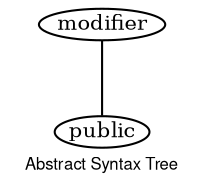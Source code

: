 // dot -Tps out.dot -o out.ps

graph "Abstract Syntax Tree"
{
	fontname="Helvetica,Arial,sans-serif"
	node [fontsize=10, width=".2", height=".2", margin=0]
	edge [fontsize=6]
	graph[fontsize=8];

	label="Abstract Syntax Tree"

	n0 ;
	n0 [label="modifier"] ;
	n0 -- n1 ;

	n1 ;
	n1 [label="public"] ;

}
